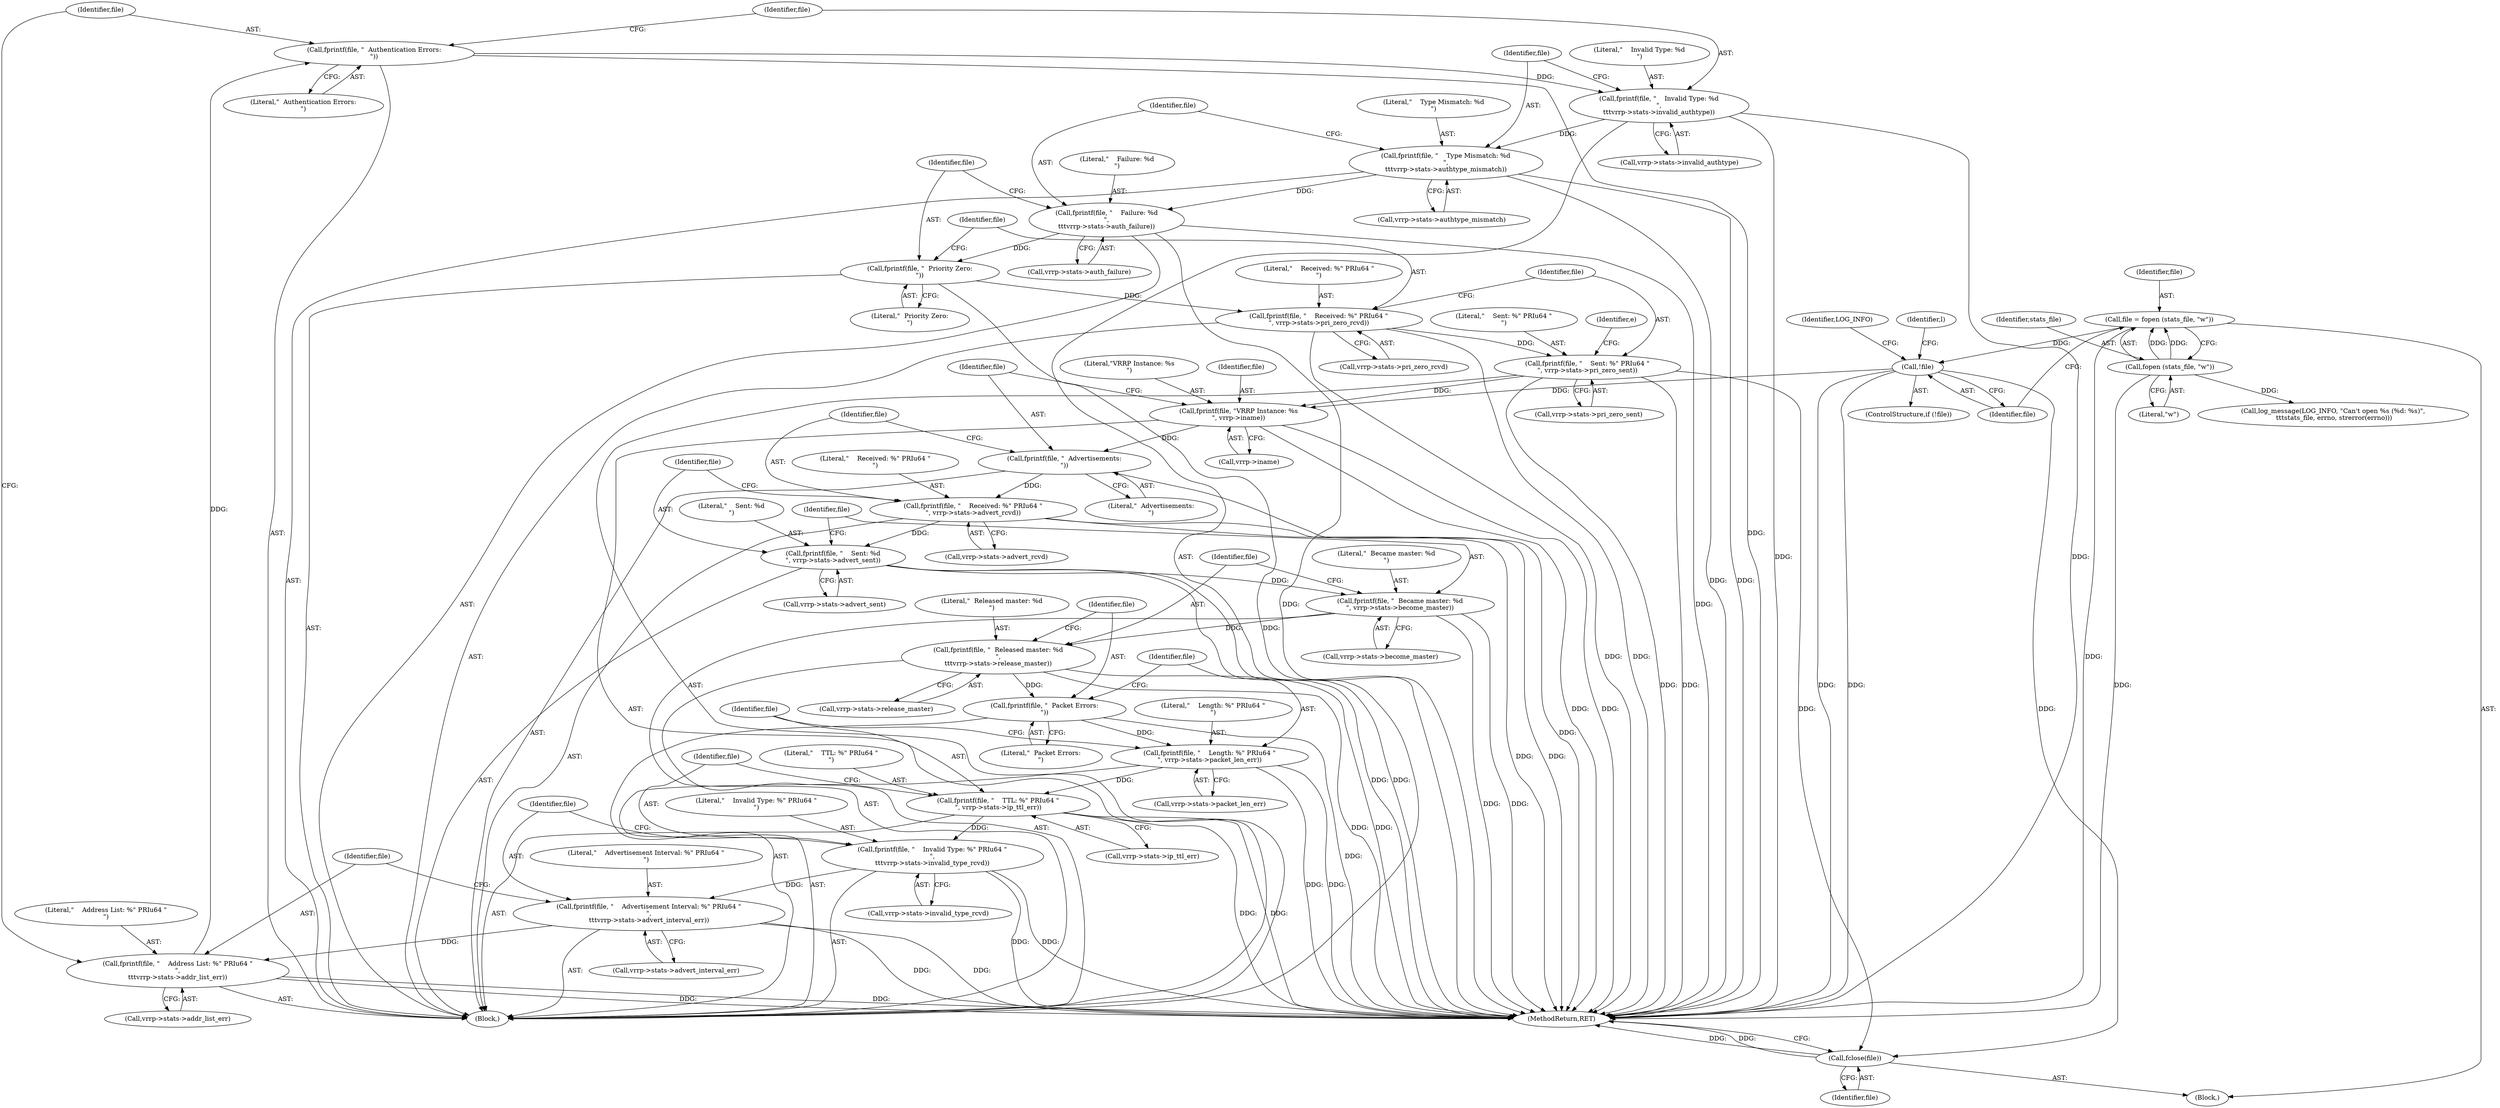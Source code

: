 digraph "1_keepalived_04f2d32871bb3b11d7dc024039952f2fe2750306_6@pointer" {
"1000226" [label="(Call,fprintf(file, \"  Authentication Errors:\n\"))"];
"1000218" [label="(Call,fprintf(file, \"    Address List: %\" PRIu64 \"\n\",\n\t\t\tvrrp->stats->addr_list_err))"];
"1000210" [label="(Call,fprintf(file, \"    Advertisement Interval: %\" PRIu64 \"\n\",\n\t\t\tvrrp->stats->advert_interval_err))"];
"1000202" [label="(Call,fprintf(file, \"    Invalid Type: %\" PRIu64 \"\n\",\n\t\t\tvrrp->stats->invalid_type_rcvd))"];
"1000194" [label="(Call,fprintf(file, \"    TTL: %\" PRIu64 \"\n\", vrrp->stats->ip_ttl_err))"];
"1000186" [label="(Call,fprintf(file, \"    Length: %\" PRIu64 \"\n\", vrrp->stats->packet_len_err))"];
"1000183" [label="(Call,fprintf(file, \"  Packet Errors:\n\"))"];
"1000175" [label="(Call,fprintf(file, \"  Released master: %d\n\",\n\t\t\tvrrp->stats->release_master))"];
"1000167" [label="(Call,fprintf(file, \"  Became master: %d\n\", vrrp->stats->become_master))"];
"1000159" [label="(Call,fprintf(file, \"    Sent: %d\n\", vrrp->stats->advert_sent))"];
"1000151" [label="(Call,fprintf(file, \"    Received: %\" PRIu64 \"\n\", vrrp->stats->advert_rcvd))"];
"1000148" [label="(Call,fprintf(file, \"  Advertisements:\n\"))"];
"1000142" [label="(Call,fprintf(file, \"VRRP Instance: %s\n\", vrrp->iname))"];
"1000264" [label="(Call,fprintf(file, \"    Sent: %\" PRIu64 \"\n\", vrrp->stats->pri_zero_sent))"];
"1000256" [label="(Call,fprintf(file, \"    Received: %\" PRIu64 \"\n\", vrrp->stats->pri_zero_rcvd))"];
"1000253" [label="(Call,fprintf(file, \"  Priority Zero:\n\"))"];
"1000245" [label="(Call,fprintf(file, \"    Failure: %d\n\",\n\t\t\tvrrp->stats->auth_failure))"];
"1000237" [label="(Call,fprintf(file, \"    Type Mismatch: %d\n\",\n\t\t\tvrrp->stats->authtype_mismatch))"];
"1000229" [label="(Call,fprintf(file, \"    Invalid Type: %d\n\",\n\t\t\tvrrp->stats->invalid_authtype))"];
"1000226" [label="(Call,fprintf(file, \"  Authentication Errors:\n\"))"];
"1000110" [label="(Call,!file)"];
"1000104" [label="(Call,file = fopen (stats_file, \"w\"))"];
"1000106" [label="(Call,fopen (stats_file, \"w\"))"];
"1000272" [label="(Call,fclose(file))"];
"1000195" [label="(Identifier,file)"];
"1000204" [label="(Literal,\"    Invalid Type: %\" PRIu64 \"\n\")"];
"1000104" [label="(Call,file = fopen (stats_file, \"w\"))"];
"1000110" [label="(Call,!file)"];
"1000178" [label="(Call,vrrp->stats->release_master)"];
"1000113" [label="(Call,log_message(LOG_INFO, \"Can't open %s (%d: %s)\",\n \t\t\tstats_file, errno, strerror(errno)))"];
"1000105" [label="(Identifier,file)"];
"1000196" [label="(Literal,\"    TTL: %\" PRIu64 \"\n\")"];
"1000162" [label="(Call,vrrp->stats->advert_sent)"];
"1000248" [label="(Call,vrrp->stats->auth_failure)"];
"1000194" [label="(Call,fprintf(file, \"    TTL: %\" PRIu64 \"\n\", vrrp->stats->ip_ttl_err))"];
"1000219" [label="(Identifier,file)"];
"1000175" [label="(Call,fprintf(file, \"  Released master: %d\n\",\n\t\t\tvrrp->stats->release_master))"];
"1000176" [label="(Identifier,file)"];
"1000137" [label="(Block,)"];
"1000150" [label="(Literal,\"  Advertisements:\n\")"];
"1000212" [label="(Literal,\"    Advertisement Interval: %\" PRIu64 \"\n\")"];
"1000253" [label="(Call,fprintf(file, \"  Priority Zero:\n\"))"];
"1000188" [label="(Literal,\"    Length: %\" PRIu64 \"\n\")"];
"1000256" [label="(Call,fprintf(file, \"    Received: %\" PRIu64 \"\n\", vrrp->stats->pri_zero_rcvd))"];
"1000226" [label="(Call,fprintf(file, \"  Authentication Errors:\n\"))"];
"1000154" [label="(Call,vrrp->stats->advert_rcvd)"];
"1000152" [label="(Identifier,file)"];
"1000246" [label="(Identifier,file)"];
"1000240" [label="(Call,vrrp->stats->authtype_mismatch)"];
"1000247" [label="(Literal,\"    Failure: %d\n\")"];
"1000151" [label="(Call,fprintf(file, \"    Received: %\" PRIu64 \"\n\", vrrp->stats->advert_rcvd))"];
"1000148" [label="(Call,fprintf(file, \"  Advertisements:\n\"))"];
"1000107" [label="(Identifier,stats_file)"];
"1000239" [label="(Literal,\"    Type Mismatch: %d\n\")"];
"1000145" [label="(Call,vrrp->iname)"];
"1000177" [label="(Literal,\"  Released master: %d\n\")"];
"1000106" [label="(Call,fopen (stats_file, \"w\"))"];
"1000168" [label="(Identifier,file)"];
"1000220" [label="(Literal,\"    Address List: %\" PRIu64 \"\n\")"];
"1000161" [label="(Literal,\"    Sent: %d\n\")"];
"1000111" [label="(Identifier,file)"];
"1000227" [label="(Identifier,file)"];
"1000273" [label="(Identifier,file)"];
"1000149" [label="(Identifier,file)"];
"1000267" [label="(Call,vrrp->stats->pri_zero_sent)"];
"1000108" [label="(Literal,\"w\")"];
"1000203" [label="(Identifier,file)"];
"1000153" [label="(Literal,\"    Received: %\" PRIu64 \"\n\")"];
"1000228" [label="(Literal,\"  Authentication Errors:\n\")"];
"1000230" [label="(Identifier,file)"];
"1000187" [label="(Identifier,file)"];
"1000232" [label="(Call,vrrp->stats->invalid_authtype)"];
"1000274" [label="(MethodReturn,RET)"];
"1000218" [label="(Call,fprintf(file, \"    Address List: %\" PRIu64 \"\n\",\n\t\t\tvrrp->stats->addr_list_err))"];
"1000221" [label="(Call,vrrp->stats->addr_list_err)"];
"1000245" [label="(Call,fprintf(file, \"    Failure: %d\n\",\n\t\t\tvrrp->stats->auth_failure))"];
"1000266" [label="(Literal,\"    Sent: %\" PRIu64 \"\n\")"];
"1000238" [label="(Identifier,file)"];
"1000136" [label="(Identifier,e)"];
"1000197" [label="(Call,vrrp->stats->ip_ttl_err)"];
"1000144" [label="(Literal,\"VRRP Instance: %s\n\")"];
"1000184" [label="(Identifier,file)"];
"1000264" [label="(Call,fprintf(file, \"    Sent: %\" PRIu64 \"\n\", vrrp->stats->pri_zero_sent))"];
"1000229" [label="(Call,fprintf(file, \"    Invalid Type: %d\n\",\n\t\t\tvrrp->stats->invalid_authtype))"];
"1000272" [label="(Call,fclose(file))"];
"1000143" [label="(Identifier,file)"];
"1000186" [label="(Call,fprintf(file, \"    Length: %\" PRIu64 \"\n\", vrrp->stats->packet_len_err))"];
"1000170" [label="(Call,vrrp->stats->become_master)"];
"1000258" [label="(Literal,\"    Received: %\" PRIu64 \"\n\")"];
"1000160" [label="(Identifier,file)"];
"1000185" [label="(Literal,\"  Packet Errors:\n\")"];
"1000211" [label="(Identifier,file)"];
"1000183" [label="(Call,fprintf(file, \"  Packet Errors:\n\"))"];
"1000255" [label="(Literal,\"  Priority Zero:\n\")"];
"1000114" [label="(Identifier,LOG_INFO)"];
"1000231" [label="(Literal,\"    Invalid Type: %d\n\")"];
"1000265" [label="(Identifier,file)"];
"1000202" [label="(Call,fprintf(file, \"    Invalid Type: %\" PRIu64 \"\n\",\n\t\t\tvrrp->stats->invalid_type_rcvd))"];
"1000169" [label="(Literal,\"  Became master: %d\n\")"];
"1000259" [label="(Call,vrrp->stats->pri_zero_rcvd)"];
"1000205" [label="(Call,vrrp->stats->invalid_type_rcvd)"];
"1000102" [label="(Block,)"];
"1000210" [label="(Call,fprintf(file, \"    Advertisement Interval: %\" PRIu64 \"\n\",\n\t\t\tvrrp->stats->advert_interval_err))"];
"1000237" [label="(Call,fprintf(file, \"    Type Mismatch: %d\n\",\n\t\t\tvrrp->stats->authtype_mismatch))"];
"1000159" [label="(Call,fprintf(file, \"    Sent: %d\n\", vrrp->stats->advert_sent))"];
"1000142" [label="(Call,fprintf(file, \"VRRP Instance: %s\n\", vrrp->iname))"];
"1000213" [label="(Call,vrrp->stats->advert_interval_err)"];
"1000109" [label="(ControlStructure,if (!file))"];
"1000123" [label="(Identifier,l)"];
"1000257" [label="(Identifier,file)"];
"1000254" [label="(Identifier,file)"];
"1000189" [label="(Call,vrrp->stats->packet_len_err)"];
"1000167" [label="(Call,fprintf(file, \"  Became master: %d\n\", vrrp->stats->become_master))"];
"1000226" -> "1000137"  [label="AST: "];
"1000226" -> "1000228"  [label="CFG: "];
"1000227" -> "1000226"  [label="AST: "];
"1000228" -> "1000226"  [label="AST: "];
"1000230" -> "1000226"  [label="CFG: "];
"1000226" -> "1000274"  [label="DDG: "];
"1000218" -> "1000226"  [label="DDG: "];
"1000226" -> "1000229"  [label="DDG: "];
"1000218" -> "1000137"  [label="AST: "];
"1000218" -> "1000221"  [label="CFG: "];
"1000219" -> "1000218"  [label="AST: "];
"1000220" -> "1000218"  [label="AST: "];
"1000221" -> "1000218"  [label="AST: "];
"1000227" -> "1000218"  [label="CFG: "];
"1000218" -> "1000274"  [label="DDG: "];
"1000218" -> "1000274"  [label="DDG: "];
"1000210" -> "1000218"  [label="DDG: "];
"1000210" -> "1000137"  [label="AST: "];
"1000210" -> "1000213"  [label="CFG: "];
"1000211" -> "1000210"  [label="AST: "];
"1000212" -> "1000210"  [label="AST: "];
"1000213" -> "1000210"  [label="AST: "];
"1000219" -> "1000210"  [label="CFG: "];
"1000210" -> "1000274"  [label="DDG: "];
"1000210" -> "1000274"  [label="DDG: "];
"1000202" -> "1000210"  [label="DDG: "];
"1000202" -> "1000137"  [label="AST: "];
"1000202" -> "1000205"  [label="CFG: "];
"1000203" -> "1000202"  [label="AST: "];
"1000204" -> "1000202"  [label="AST: "];
"1000205" -> "1000202"  [label="AST: "];
"1000211" -> "1000202"  [label="CFG: "];
"1000202" -> "1000274"  [label="DDG: "];
"1000202" -> "1000274"  [label="DDG: "];
"1000194" -> "1000202"  [label="DDG: "];
"1000194" -> "1000137"  [label="AST: "];
"1000194" -> "1000197"  [label="CFG: "];
"1000195" -> "1000194"  [label="AST: "];
"1000196" -> "1000194"  [label="AST: "];
"1000197" -> "1000194"  [label="AST: "];
"1000203" -> "1000194"  [label="CFG: "];
"1000194" -> "1000274"  [label="DDG: "];
"1000194" -> "1000274"  [label="DDG: "];
"1000186" -> "1000194"  [label="DDG: "];
"1000186" -> "1000137"  [label="AST: "];
"1000186" -> "1000189"  [label="CFG: "];
"1000187" -> "1000186"  [label="AST: "];
"1000188" -> "1000186"  [label="AST: "];
"1000189" -> "1000186"  [label="AST: "];
"1000195" -> "1000186"  [label="CFG: "];
"1000186" -> "1000274"  [label="DDG: "];
"1000186" -> "1000274"  [label="DDG: "];
"1000183" -> "1000186"  [label="DDG: "];
"1000183" -> "1000137"  [label="AST: "];
"1000183" -> "1000185"  [label="CFG: "];
"1000184" -> "1000183"  [label="AST: "];
"1000185" -> "1000183"  [label="AST: "];
"1000187" -> "1000183"  [label="CFG: "];
"1000183" -> "1000274"  [label="DDG: "];
"1000175" -> "1000183"  [label="DDG: "];
"1000175" -> "1000137"  [label="AST: "];
"1000175" -> "1000178"  [label="CFG: "];
"1000176" -> "1000175"  [label="AST: "];
"1000177" -> "1000175"  [label="AST: "];
"1000178" -> "1000175"  [label="AST: "];
"1000184" -> "1000175"  [label="CFG: "];
"1000175" -> "1000274"  [label="DDG: "];
"1000175" -> "1000274"  [label="DDG: "];
"1000167" -> "1000175"  [label="DDG: "];
"1000167" -> "1000137"  [label="AST: "];
"1000167" -> "1000170"  [label="CFG: "];
"1000168" -> "1000167"  [label="AST: "];
"1000169" -> "1000167"  [label="AST: "];
"1000170" -> "1000167"  [label="AST: "];
"1000176" -> "1000167"  [label="CFG: "];
"1000167" -> "1000274"  [label="DDG: "];
"1000167" -> "1000274"  [label="DDG: "];
"1000159" -> "1000167"  [label="DDG: "];
"1000159" -> "1000137"  [label="AST: "];
"1000159" -> "1000162"  [label="CFG: "];
"1000160" -> "1000159"  [label="AST: "];
"1000161" -> "1000159"  [label="AST: "];
"1000162" -> "1000159"  [label="AST: "];
"1000168" -> "1000159"  [label="CFG: "];
"1000159" -> "1000274"  [label="DDG: "];
"1000159" -> "1000274"  [label="DDG: "];
"1000151" -> "1000159"  [label="DDG: "];
"1000151" -> "1000137"  [label="AST: "];
"1000151" -> "1000154"  [label="CFG: "];
"1000152" -> "1000151"  [label="AST: "];
"1000153" -> "1000151"  [label="AST: "];
"1000154" -> "1000151"  [label="AST: "];
"1000160" -> "1000151"  [label="CFG: "];
"1000151" -> "1000274"  [label="DDG: "];
"1000151" -> "1000274"  [label="DDG: "];
"1000148" -> "1000151"  [label="DDG: "];
"1000148" -> "1000137"  [label="AST: "];
"1000148" -> "1000150"  [label="CFG: "];
"1000149" -> "1000148"  [label="AST: "];
"1000150" -> "1000148"  [label="AST: "];
"1000152" -> "1000148"  [label="CFG: "];
"1000148" -> "1000274"  [label="DDG: "];
"1000142" -> "1000148"  [label="DDG: "];
"1000142" -> "1000137"  [label="AST: "];
"1000142" -> "1000145"  [label="CFG: "];
"1000143" -> "1000142"  [label="AST: "];
"1000144" -> "1000142"  [label="AST: "];
"1000145" -> "1000142"  [label="AST: "];
"1000149" -> "1000142"  [label="CFG: "];
"1000142" -> "1000274"  [label="DDG: "];
"1000142" -> "1000274"  [label="DDG: "];
"1000264" -> "1000142"  [label="DDG: "];
"1000110" -> "1000142"  [label="DDG: "];
"1000264" -> "1000137"  [label="AST: "];
"1000264" -> "1000267"  [label="CFG: "];
"1000265" -> "1000264"  [label="AST: "];
"1000266" -> "1000264"  [label="AST: "];
"1000267" -> "1000264"  [label="AST: "];
"1000136" -> "1000264"  [label="CFG: "];
"1000264" -> "1000274"  [label="DDG: "];
"1000264" -> "1000274"  [label="DDG: "];
"1000256" -> "1000264"  [label="DDG: "];
"1000264" -> "1000272"  [label="DDG: "];
"1000256" -> "1000137"  [label="AST: "];
"1000256" -> "1000259"  [label="CFG: "];
"1000257" -> "1000256"  [label="AST: "];
"1000258" -> "1000256"  [label="AST: "];
"1000259" -> "1000256"  [label="AST: "];
"1000265" -> "1000256"  [label="CFG: "];
"1000256" -> "1000274"  [label="DDG: "];
"1000256" -> "1000274"  [label="DDG: "];
"1000253" -> "1000256"  [label="DDG: "];
"1000253" -> "1000137"  [label="AST: "];
"1000253" -> "1000255"  [label="CFG: "];
"1000254" -> "1000253"  [label="AST: "];
"1000255" -> "1000253"  [label="AST: "];
"1000257" -> "1000253"  [label="CFG: "];
"1000253" -> "1000274"  [label="DDG: "];
"1000245" -> "1000253"  [label="DDG: "];
"1000245" -> "1000137"  [label="AST: "];
"1000245" -> "1000248"  [label="CFG: "];
"1000246" -> "1000245"  [label="AST: "];
"1000247" -> "1000245"  [label="AST: "];
"1000248" -> "1000245"  [label="AST: "];
"1000254" -> "1000245"  [label="CFG: "];
"1000245" -> "1000274"  [label="DDG: "];
"1000245" -> "1000274"  [label="DDG: "];
"1000237" -> "1000245"  [label="DDG: "];
"1000237" -> "1000137"  [label="AST: "];
"1000237" -> "1000240"  [label="CFG: "];
"1000238" -> "1000237"  [label="AST: "];
"1000239" -> "1000237"  [label="AST: "];
"1000240" -> "1000237"  [label="AST: "];
"1000246" -> "1000237"  [label="CFG: "];
"1000237" -> "1000274"  [label="DDG: "];
"1000237" -> "1000274"  [label="DDG: "];
"1000229" -> "1000237"  [label="DDG: "];
"1000229" -> "1000137"  [label="AST: "];
"1000229" -> "1000232"  [label="CFG: "];
"1000230" -> "1000229"  [label="AST: "];
"1000231" -> "1000229"  [label="AST: "];
"1000232" -> "1000229"  [label="AST: "];
"1000238" -> "1000229"  [label="CFG: "];
"1000229" -> "1000274"  [label="DDG: "];
"1000229" -> "1000274"  [label="DDG: "];
"1000110" -> "1000109"  [label="AST: "];
"1000110" -> "1000111"  [label="CFG: "];
"1000111" -> "1000110"  [label="AST: "];
"1000114" -> "1000110"  [label="CFG: "];
"1000123" -> "1000110"  [label="CFG: "];
"1000110" -> "1000274"  [label="DDG: "];
"1000110" -> "1000274"  [label="DDG: "];
"1000104" -> "1000110"  [label="DDG: "];
"1000110" -> "1000272"  [label="DDG: "];
"1000104" -> "1000102"  [label="AST: "];
"1000104" -> "1000106"  [label="CFG: "];
"1000105" -> "1000104"  [label="AST: "];
"1000106" -> "1000104"  [label="AST: "];
"1000111" -> "1000104"  [label="CFG: "];
"1000104" -> "1000274"  [label="DDG: "];
"1000106" -> "1000104"  [label="DDG: "];
"1000106" -> "1000104"  [label="DDG: "];
"1000106" -> "1000108"  [label="CFG: "];
"1000107" -> "1000106"  [label="AST: "];
"1000108" -> "1000106"  [label="AST: "];
"1000106" -> "1000274"  [label="DDG: "];
"1000106" -> "1000113"  [label="DDG: "];
"1000272" -> "1000102"  [label="AST: "];
"1000272" -> "1000273"  [label="CFG: "];
"1000273" -> "1000272"  [label="AST: "];
"1000274" -> "1000272"  [label="CFG: "];
"1000272" -> "1000274"  [label="DDG: "];
"1000272" -> "1000274"  [label="DDG: "];
}

